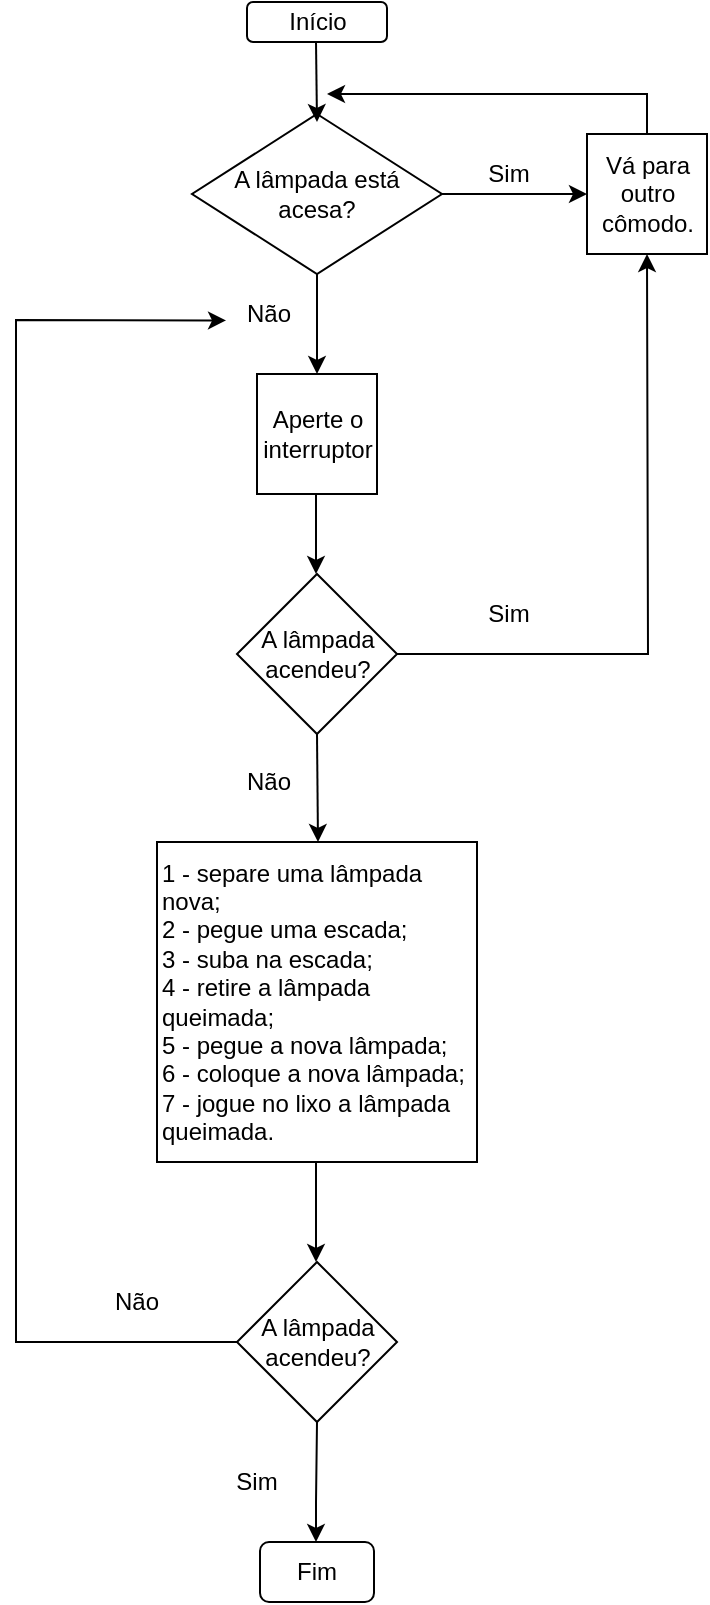 <mxfile version="17.4.6" type="device"><diagram id="j5TrOu3wm5Es1VKe53cH" name="Page-1"><mxGraphModel dx="2557" dy="900" grid="1" gridSize="10" guides="1" tooltips="1" connect="1" arrows="1" fold="1" page="1" pageScale="1" pageWidth="827" pageHeight="1169" math="0" shadow="0"><root><mxCell id="0"/><mxCell id="1" parent="0"/><mxCell id="BSPXGPqJwudntGR9EUxm-2" value="Início" style="rounded=1;whiteSpace=wrap;html=1;" vertex="1" parent="1"><mxGeometry x="-514.5" y="40" width="70" height="20" as="geometry"/></mxCell><mxCell id="BSPXGPqJwudntGR9EUxm-4" value="A lâmpada está acesa?" style="rhombus;whiteSpace=wrap;html=1;" vertex="1" parent="1"><mxGeometry x="-542" y="96" width="125" height="80" as="geometry"/></mxCell><mxCell id="BSPXGPqJwudntGR9EUxm-5" value="" style="endArrow=classic;html=1;rounded=0;" edge="1" parent="1"><mxGeometry width="50" height="50" relative="1" as="geometry"><mxPoint x="-480" y="60" as="sourcePoint"/><mxPoint x="-479.5" y="100" as="targetPoint"/></mxGeometry></mxCell><mxCell id="BSPXGPqJwudntGR9EUxm-9" value="" style="endArrow=classic;html=1;rounded=0;entryX=0;entryY=0.5;entryDx=0;entryDy=0;entryPerimeter=0;" edge="1" parent="1" target="BSPXGPqJwudntGR9EUxm-11"><mxGeometry width="50" height="50" relative="1" as="geometry"><mxPoint x="-417" y="136" as="sourcePoint"/><mxPoint x="-354.5" y="136" as="targetPoint"/></mxGeometry></mxCell><mxCell id="BSPXGPqJwudntGR9EUxm-10" value="Sim" style="text;html=1;align=center;verticalAlign=middle;resizable=0;points=[];autosize=1;strokeColor=none;fillColor=none;" vertex="1" parent="1"><mxGeometry x="-404.5" y="116" width="40" height="20" as="geometry"/></mxCell><mxCell id="BSPXGPqJwudntGR9EUxm-14" style="edgeStyle=orthogonalEdgeStyle;rounded=0;orthogonalLoop=1;jettySize=auto;html=1;exitX=0.5;exitY=0;exitDx=0;exitDy=0;" edge="1" parent="1" source="BSPXGPqJwudntGR9EUxm-11"><mxGeometry relative="1" as="geometry"><mxPoint x="-474.5" y="86" as="targetPoint"/><Array as="points"><mxPoint x="-314.5" y="86"/><mxPoint x="-474.5" y="86"/></Array></mxGeometry></mxCell><mxCell id="BSPXGPqJwudntGR9EUxm-11" value="Vá para outro cômodo." style="whiteSpace=wrap;html=1;aspect=fixed;" vertex="1" parent="1"><mxGeometry x="-344.5" y="106" width="60" height="60" as="geometry"/></mxCell><mxCell id="BSPXGPqJwudntGR9EUxm-15" value="Não" style="text;html=1;align=center;verticalAlign=middle;resizable=0;points=[];autosize=1;strokeColor=none;fillColor=none;" vertex="1" parent="1"><mxGeometry x="-524.5" y="186" width="40" height="20" as="geometry"/></mxCell><mxCell id="BSPXGPqJwudntGR9EUxm-16" value="" style="endArrow=classic;html=1;rounded=0;exitX=0.5;exitY=1;exitDx=0;exitDy=0;" edge="1" parent="1" source="BSPXGPqJwudntGR9EUxm-4"><mxGeometry width="50" height="50" relative="1" as="geometry"><mxPoint x="-484.5" y="276" as="sourcePoint"/><mxPoint x="-479.5" y="226" as="targetPoint"/></mxGeometry></mxCell><mxCell id="BSPXGPqJwudntGR9EUxm-17" value="Aperte o interruptor" style="whiteSpace=wrap;html=1;aspect=fixed;" vertex="1" parent="1"><mxGeometry x="-509.5" y="226" width="60" height="60" as="geometry"/></mxCell><mxCell id="BSPXGPqJwudntGR9EUxm-18" value="A lâmpada acendeu?" style="rhombus;whiteSpace=wrap;html=1;" vertex="1" parent="1"><mxGeometry x="-519.5" y="326" width="80" height="80" as="geometry"/></mxCell><mxCell id="BSPXGPqJwudntGR9EUxm-19" value="" style="endArrow=classic;html=1;rounded=0;" edge="1" parent="1"><mxGeometry width="50" height="50" relative="1" as="geometry"><mxPoint x="-480" y="286" as="sourcePoint"/><mxPoint x="-480" y="326" as="targetPoint"/></mxGeometry></mxCell><mxCell id="BSPXGPqJwudntGR9EUxm-20" value="Sim&lt;br&gt;" style="text;html=1;align=center;verticalAlign=middle;resizable=0;points=[];autosize=1;strokeColor=none;fillColor=none;" vertex="1" parent="1"><mxGeometry x="-404.5" y="336" width="40" height="20" as="geometry"/></mxCell><mxCell id="BSPXGPqJwudntGR9EUxm-78" value="" style="endArrow=classic;html=1;rounded=0;exitX=1;exitY=0.5;exitDx=0;exitDy=0;entryX=0.5;entryY=1;entryDx=0;entryDy=0;" edge="1" parent="1" source="BSPXGPqJwudntGR9EUxm-18" target="BSPXGPqJwudntGR9EUxm-11"><mxGeometry width="50" height="50" relative="1" as="geometry"><mxPoint x="-310" y="170" as="sourcePoint"/><mxPoint x="-280" y="430" as="targetPoint"/><Array as="points"><mxPoint x="-314" y="366"/></Array></mxGeometry></mxCell><mxCell id="BSPXGPqJwudntGR9EUxm-79" value="Não" style="text;html=1;align=center;verticalAlign=middle;resizable=0;points=[];autosize=1;strokeColor=none;fillColor=none;" vertex="1" parent="1"><mxGeometry x="-524.5" y="420" width="40" height="20" as="geometry"/></mxCell><mxCell id="BSPXGPqJwudntGR9EUxm-80" value="" style="endArrow=classic;html=1;rounded=0;exitX=0.5;exitY=1;exitDx=0;exitDy=0;" edge="1" parent="1" source="BSPXGPqJwudntGR9EUxm-18"><mxGeometry width="50" height="50" relative="1" as="geometry"><mxPoint x="-470" y="600" as="sourcePoint"/><mxPoint x="-479" y="460" as="targetPoint"/></mxGeometry></mxCell><mxCell id="BSPXGPqJwudntGR9EUxm-81" value="&lt;div&gt;1 - separe uma lâmpada nova;&lt;/div&gt;&lt;div&gt;2 - pegue uma escada;&lt;/div&gt;&lt;div&gt;3 - suba na escada;&lt;/div&gt;&lt;div&gt;4 - retire a lâmpada queimada;&lt;/div&gt;&lt;div&gt;5 - pegue a nova lâmpada;&lt;/div&gt;&lt;div&gt;6 - coloque a nova lâmpada;&lt;/div&gt;&lt;div&gt;&lt;span&gt;7 - jogue no lixo a lâmpada queimada.&lt;/span&gt;&lt;br&gt;&lt;/div&gt;" style="whiteSpace=wrap;html=1;aspect=fixed;align=left;" vertex="1" parent="1"><mxGeometry x="-559.5" y="460" width="160" height="160" as="geometry"/></mxCell><mxCell id="BSPXGPqJwudntGR9EUxm-82" value="" style="endArrow=classic;html=1;rounded=0;exitX=0;exitY=0.5;exitDx=0;exitDy=0;entryX=-0.012;entryY=0.662;entryDx=0;entryDy=0;entryPerimeter=0;" edge="1" parent="1" source="BSPXGPqJwudntGR9EUxm-86" target="BSPXGPqJwudntGR9EUxm-15"><mxGeometry width="50" height="50" relative="1" as="geometry"><mxPoint x="-520" y="840" as="sourcePoint"/><mxPoint x="-510" y="260" as="targetPoint"/><Array as="points"><mxPoint x="-630" y="710"/><mxPoint x="-630" y="366"/><mxPoint x="-630" y="199"/></Array></mxGeometry></mxCell><mxCell id="BSPXGPqJwudntGR9EUxm-84" value="" style="endArrow=classic;html=1;rounded=0;" edge="1" parent="1"><mxGeometry width="50" height="50" relative="1" as="geometry"><mxPoint x="-480" y="620" as="sourcePoint"/><mxPoint x="-480" y="670" as="targetPoint"/></mxGeometry></mxCell><mxCell id="BSPXGPqJwudntGR9EUxm-86" value="A lâmpada acendeu?" style="rhombus;whiteSpace=wrap;html=1;" vertex="1" parent="1"><mxGeometry x="-519.5" y="670" width="80" height="80" as="geometry"/></mxCell><mxCell id="BSPXGPqJwudntGR9EUxm-88" value="" style="endArrow=classic;html=1;rounded=0;exitX=0.5;exitY=1;exitDx=0;exitDy=0;" edge="1" parent="1" source="BSPXGPqJwudntGR9EUxm-86"><mxGeometry width="50" height="50" relative="1" as="geometry"><mxPoint x="-364.5" y="720" as="sourcePoint"/><mxPoint x="-480" y="810" as="targetPoint"/><Array as="points"><mxPoint x="-480" y="790"/></Array></mxGeometry></mxCell><mxCell id="BSPXGPqJwudntGR9EUxm-89" value="Sim" style="text;html=1;align=center;verticalAlign=middle;resizable=0;points=[];autosize=1;strokeColor=none;fillColor=none;" vertex="1" parent="1"><mxGeometry x="-530" y="770" width="40" height="20" as="geometry"/></mxCell><mxCell id="BSPXGPqJwudntGR9EUxm-90" value="Não" style="text;html=1;align=center;verticalAlign=middle;resizable=0;points=[];autosize=1;strokeColor=none;fillColor=none;" vertex="1" parent="1"><mxGeometry x="-590" y="680" width="40" height="20" as="geometry"/></mxCell><mxCell id="BSPXGPqJwudntGR9EUxm-91" value="Fim" style="rounded=1;whiteSpace=wrap;html=1;" vertex="1" parent="1"><mxGeometry x="-508" y="810" width="57" height="30" as="geometry"/></mxCell></root></mxGraphModel></diagram></mxfile>